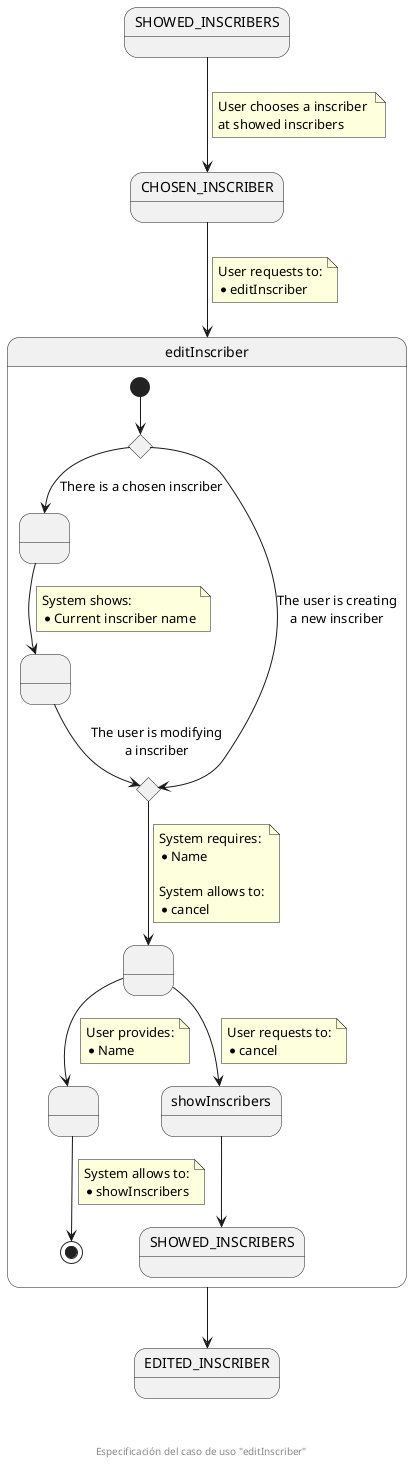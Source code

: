 @startuml
state SHOWED_INSCRIBERS
state CHOSEN_INSCRIBER
state editInscriber {
  state createOrModifyCHC <<choice>>
  state " " as providedInscriber
  state " " as showedData
  state createOrModifyCHC2 <<choice>>
  state " " as pendingData
  state " " as providedData
  [*] --> createOrModifyCHC
  createOrModifyCHC --> providedInscriber : There is a chosen inscriber
  createOrModifyCHC --> createOrModifyCHC2 : The user is creating\na new inscriber
  providedInscriber --> showedData
  note on link
    System shows:
    * Current inscriber name
  end note
  showedData --> createOrModifyCHC2 : The user is modifying\na inscriber
  createOrModifyCHC2 --> pendingData
  note on link
    System requires:
    * Name

    System allows to:
    * cancel
  end note
  pendingData --> showInscribers
  note on link
    User requests to:
    * cancel
  end note
  showInscribers --> SHOWED_INSCRIBERS_F
  pendingData --> providedData 
  note on link
    User provides:
    * Name
  end note
  providedData --> [*]
  note on link
    System allows to:
    * showInscribers
  end note
}
state EDITED_INSCRIBER
state showInscribers
state "SHOWED_INSCRIBERS" as SHOWED_INSCRIBERS_F

SHOWED_INSCRIBERS --> CHOSEN_INSCRIBER
note on link
  User chooses a inscriber 
  at showed inscribers
end note

CHOSEN_INSCRIBER --> editInscriber
note on link
  User requests to:
  * editInscriber
end note

editInscriber --> EDITED_INSCRIBER

footer \n\n\n Especificación del caso de uso "editInscriber"
@enduml
